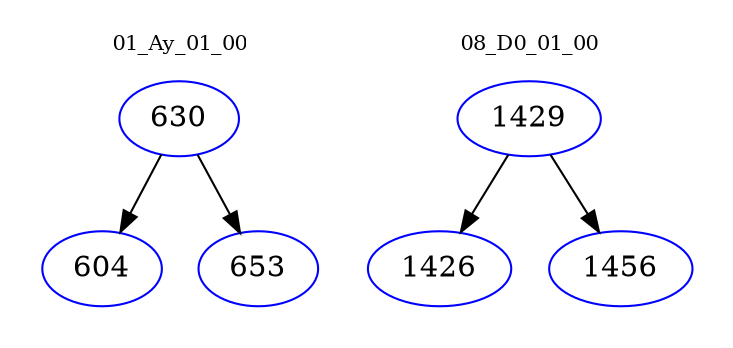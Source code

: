 digraph{
subgraph cluster_0 {
color = white
label = "01_Ay_01_00";
fontsize=10;
T0_630 [label="630", color="blue"]
T0_630 -> T0_604 [color="black"]
T0_604 [label="604", color="blue"]
T0_630 -> T0_653 [color="black"]
T0_653 [label="653", color="blue"]
}
subgraph cluster_1 {
color = white
label = "08_D0_01_00";
fontsize=10;
T1_1429 [label="1429", color="blue"]
T1_1429 -> T1_1426 [color="black"]
T1_1426 [label="1426", color="blue"]
T1_1429 -> T1_1456 [color="black"]
T1_1456 [label="1456", color="blue"]
}
}
